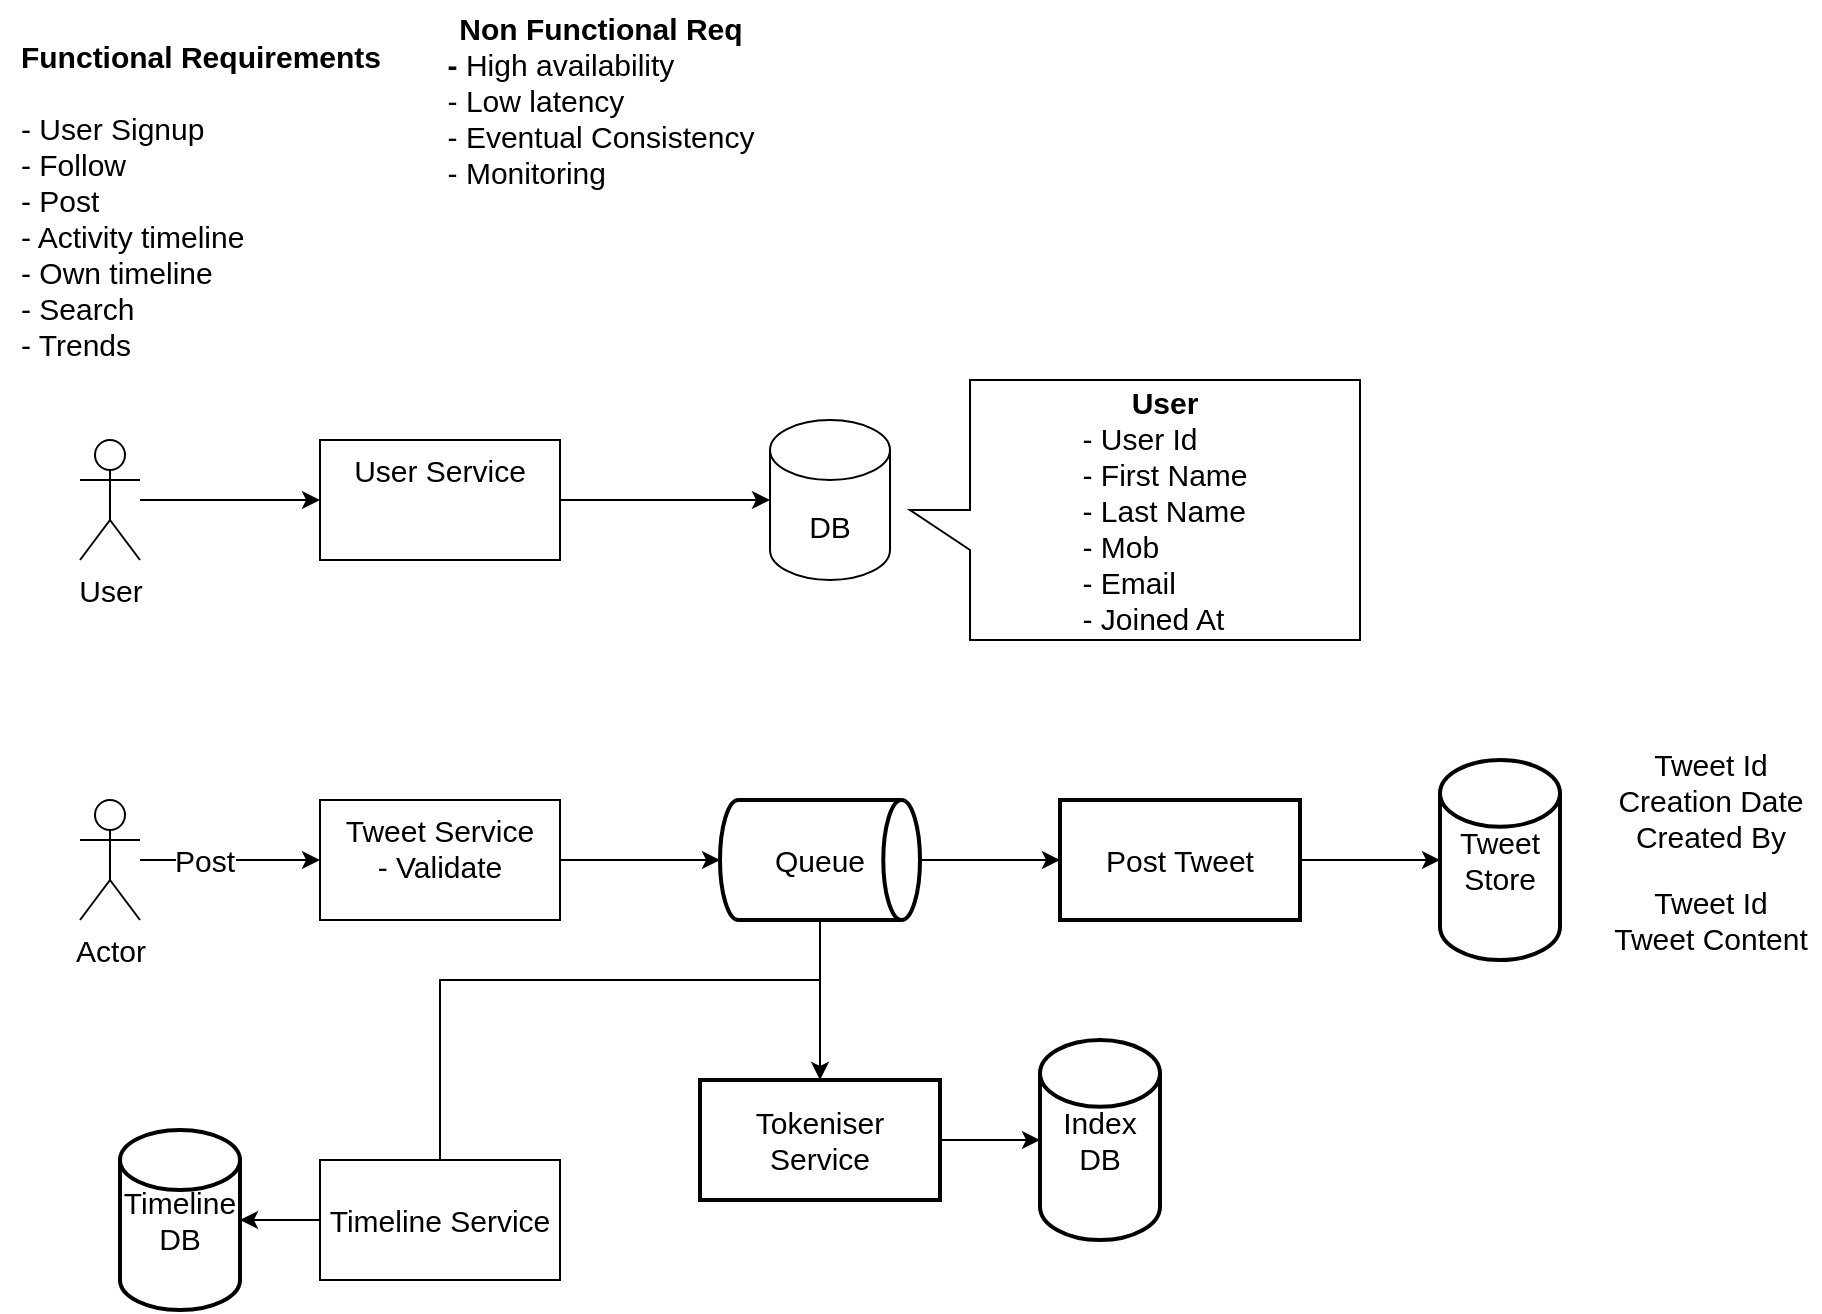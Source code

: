 <mxfile version="20.0.4" type="github" pages="2">
  <diagram id="yWfkEN6stDbMMAQWu_4j" name="Page-1">
    <mxGraphModel dx="2148" dy="1864" grid="1" gridSize="10" guides="1" tooltips="1" connect="1" arrows="1" fold="1" page="1" pageScale="1" pageWidth="850" pageHeight="1100" math="0" shadow="0">
      <root>
        <mxCell id="0" />
        <mxCell id="1" parent="0" />
        <mxCell id="8NphUOH1nOsl3VNIefFu-1" value="&lt;font style=&quot;font-size: 15px;&quot;&gt;&lt;b&gt;Functional Requirements&lt;br&gt;&lt;/b&gt;&lt;br&gt;&lt;div style=&quot;text-align: left;&quot;&gt;&lt;span style=&quot;background-color: initial;&quot;&gt;- User Signup&lt;/span&gt;&lt;/div&gt;&lt;div style=&quot;text-align: left;&quot;&gt;&lt;span style=&quot;background-color: initial;&quot;&gt;- Follow&lt;/span&gt;&lt;/div&gt;&lt;div style=&quot;text-align: left;&quot;&gt;&lt;span style=&quot;background-color: initial;&quot;&gt;- Post&lt;/span&gt;&lt;/div&gt;&lt;div style=&quot;text-align: left;&quot;&gt;&lt;span style=&quot;background-color: initial;&quot;&gt;- Activity timeline&lt;/span&gt;&lt;/div&gt;&lt;div style=&quot;text-align: left;&quot;&gt;&lt;span style=&quot;background-color: initial;&quot;&gt;- Own timeline&lt;/span&gt;&lt;/div&gt;&lt;div style=&quot;text-align: left;&quot;&gt;&lt;span style=&quot;background-color: initial;&quot;&gt;- Search&lt;/span&gt;&lt;/div&gt;&lt;div style=&quot;text-align: left;&quot;&gt;&lt;span style=&quot;background-color: initial;&quot;&gt;- Trends&lt;/span&gt;&lt;/div&gt;&lt;/font&gt;" style="text;html=1;align=center;verticalAlign=middle;resizable=0;points=[];autosize=1;strokeColor=none;fillColor=none;" parent="1" vertex="1">
          <mxGeometry x="-30" y="-5" width="200" height="130" as="geometry" />
        </mxCell>
        <mxCell id="8NphUOH1nOsl3VNIefFu-2" value="&lt;b&gt;Non Functional Req&lt;/b&gt;&lt;br&gt;&lt;div style=&quot;text-align: left;&quot;&gt;&lt;b style=&quot;font-weight: bold; background-color: initial;&quot;&gt;- &lt;/b&gt;&lt;span style=&quot;background-color: initial;&quot;&gt;High availability&lt;/span&gt;&lt;/div&gt;&lt;div style=&quot;text-align: left;&quot;&gt;&lt;span style=&quot;background-color: initial;&quot;&gt;- Low latency&lt;/span&gt;&lt;/div&gt;&lt;div style=&quot;text-align: left;&quot;&gt;&lt;span style=&quot;background-color: initial;&quot;&gt;- Eventual Consistency&lt;/span&gt;&lt;/div&gt;&lt;div style=&quot;text-align: left;&quot;&gt;&lt;span style=&quot;background-color: initial;&quot;&gt;- Monitoring&lt;/span&gt;&lt;/div&gt;" style="text;html=1;align=center;verticalAlign=middle;resizable=0;points=[];autosize=1;strokeColor=none;fillColor=none;fontSize=15;" parent="1" vertex="1">
          <mxGeometry x="185" y="-40" width="170" height="100" as="geometry" />
        </mxCell>
        <mxCell id="8NphUOH1nOsl3VNIefFu-5" value="" style="edgeStyle=orthogonalEdgeStyle;rounded=0;orthogonalLoop=1;jettySize=auto;html=1;fontSize=15;" parent="1" source="8NphUOH1nOsl3VNIefFu-3" target="8NphUOH1nOsl3VNIefFu-4" edge="1">
          <mxGeometry relative="1" as="geometry" />
        </mxCell>
        <mxCell id="8NphUOH1nOsl3VNIefFu-3" value="User" style="shape=umlActor;verticalLabelPosition=bottom;verticalAlign=top;html=1;outlineConnect=0;fontSize=15;" parent="1" vertex="1">
          <mxGeometry x="10" y="180" width="30" height="60" as="geometry" />
        </mxCell>
        <mxCell id="8NphUOH1nOsl3VNIefFu-7" value="" style="edgeStyle=orthogonalEdgeStyle;rounded=0;orthogonalLoop=1;jettySize=auto;html=1;fontSize=15;" parent="1" source="8NphUOH1nOsl3VNIefFu-4" target="8NphUOH1nOsl3VNIefFu-6" edge="1">
          <mxGeometry relative="1" as="geometry" />
        </mxCell>
        <mxCell id="8NphUOH1nOsl3VNIefFu-4" value="User Service" style="whiteSpace=wrap;html=1;fontSize=15;verticalAlign=top;" parent="1" vertex="1">
          <mxGeometry x="130" y="180" width="120" height="60" as="geometry" />
        </mxCell>
        <mxCell id="8NphUOH1nOsl3VNIefFu-6" value="DB" style="shape=cylinder3;whiteSpace=wrap;html=1;boundedLbl=1;backgroundOutline=1;size=15;fontSize=15;" parent="1" vertex="1">
          <mxGeometry x="355" y="170" width="60" height="80" as="geometry" />
        </mxCell>
        <mxCell id="8NphUOH1nOsl3VNIefFu-8" value="&lt;b&gt;User&lt;/b&gt;&lt;br&gt;&lt;div style=&quot;text-align: left;&quot;&gt;&lt;span style=&quot;background-color: initial;&quot;&gt;- User Id&lt;/span&gt;&lt;/div&gt;&lt;div style=&quot;text-align: left;&quot;&gt;&lt;span style=&quot;background-color: initial;&quot;&gt;- First Name&lt;/span&gt;&lt;/div&gt;&lt;div style=&quot;text-align: left;&quot;&gt;&lt;span style=&quot;background-color: initial;&quot;&gt;- Last Name&lt;/span&gt;&lt;/div&gt;&lt;div style=&quot;text-align: left;&quot;&gt;&lt;span style=&quot;background-color: initial;&quot;&gt;- Mob&lt;/span&gt;&lt;/div&gt;&lt;div style=&quot;text-align: left;&quot;&gt;&lt;span style=&quot;background-color: initial;&quot;&gt;- Email&lt;/span&gt;&lt;/div&gt;&lt;div style=&quot;text-align: left;&quot;&gt;&lt;span style=&quot;background-color: initial;&quot;&gt;- Joined At&lt;/span&gt;&lt;/div&gt;" style="shape=callout;whiteSpace=wrap;html=1;perimeter=calloutPerimeter;fontSize=15;direction=south;" parent="1" vertex="1">
          <mxGeometry x="425" y="150" width="225" height="130" as="geometry" />
        </mxCell>
        <mxCell id="8NphUOH1nOsl3VNIefFu-11" value="" style="edgeStyle=orthogonalEdgeStyle;rounded=0;orthogonalLoop=1;jettySize=auto;html=1;fontSize=15;" parent="1" source="8NphUOH1nOsl3VNIefFu-9" target="8NphUOH1nOsl3VNIefFu-10" edge="1">
          <mxGeometry relative="1" as="geometry" />
        </mxCell>
        <mxCell id="8NphUOH1nOsl3VNIefFu-18" value="Post" style="edgeLabel;html=1;align=center;verticalAlign=middle;resizable=0;points=[];fontSize=15;" parent="8NphUOH1nOsl3VNIefFu-11" vertex="1" connectable="0">
          <mxGeometry x="-0.289" relative="1" as="geometry">
            <mxPoint as="offset" />
          </mxGeometry>
        </mxCell>
        <mxCell id="8NphUOH1nOsl3VNIefFu-9" value="Actor" style="shape=umlActor;verticalLabelPosition=bottom;verticalAlign=top;html=1;outlineConnect=0;fontSize=15;" parent="1" vertex="1">
          <mxGeometry x="10" y="360" width="30" height="60" as="geometry" />
        </mxCell>
        <mxCell id="8NphUOH1nOsl3VNIefFu-13" value="" style="edgeStyle=orthogonalEdgeStyle;rounded=0;orthogonalLoop=1;jettySize=auto;html=1;fontSize=15;" parent="1" source="8NphUOH1nOsl3VNIefFu-10" edge="1">
          <mxGeometry relative="1" as="geometry">
            <mxPoint x="330" y="390" as="targetPoint" />
          </mxGeometry>
        </mxCell>
        <mxCell id="8NphUOH1nOsl3VNIefFu-10" value="Tweet Service&lt;br&gt;- Validate" style="whiteSpace=wrap;html=1;fontSize=15;verticalAlign=top;" parent="1" vertex="1">
          <mxGeometry x="130" y="360" width="120" height="60" as="geometry" />
        </mxCell>
        <mxCell id="8NphUOH1nOsl3VNIefFu-17" value="" style="edgeStyle=orthogonalEdgeStyle;rounded=0;orthogonalLoop=1;jettySize=auto;html=1;fontSize=15;" parent="1" source="8NphUOH1nOsl3VNIefFu-15" target="8NphUOH1nOsl3VNIefFu-16" edge="1">
          <mxGeometry relative="1" as="geometry" />
        </mxCell>
        <mxCell id="8NphUOH1nOsl3VNIefFu-22" value="" style="edgeStyle=orthogonalEdgeStyle;rounded=0;orthogonalLoop=1;jettySize=auto;html=1;fontSize=15;" parent="1" source="8NphUOH1nOsl3VNIefFu-15" target="8NphUOH1nOsl3VNIefFu-21" edge="1">
          <mxGeometry relative="1" as="geometry" />
        </mxCell>
        <mxCell id="8NphUOH1nOsl3VNIefFu-25" style="edgeStyle=orthogonalEdgeStyle;rounded=0;orthogonalLoop=1;jettySize=auto;html=1;fontSize=15;" parent="1" source="8NphUOH1nOsl3VNIefFu-15" edge="1">
          <mxGeometry relative="1" as="geometry">
            <mxPoint x="190" y="550" as="targetPoint" />
            <Array as="points">
              <mxPoint x="380" y="450" />
              <mxPoint x="190" y="450" />
            </Array>
          </mxGeometry>
        </mxCell>
        <mxCell id="8NphUOH1nOsl3VNIefFu-15" value="Queue" style="strokeWidth=2;html=1;shape=mxgraph.flowchart.direct_data;whiteSpace=wrap;fontSize=15;" parent="1" vertex="1">
          <mxGeometry x="330" y="360" width="100" height="60" as="geometry" />
        </mxCell>
        <mxCell id="8NphUOH1nOsl3VNIefFu-20" value="" style="edgeStyle=orthogonalEdgeStyle;rounded=0;orthogonalLoop=1;jettySize=auto;html=1;fontSize=15;" parent="1" source="8NphUOH1nOsl3VNIefFu-16" target="8NphUOH1nOsl3VNIefFu-19" edge="1">
          <mxGeometry relative="1" as="geometry" />
        </mxCell>
        <mxCell id="8NphUOH1nOsl3VNIefFu-16" value="Post Tweet" style="whiteSpace=wrap;html=1;fontSize=15;strokeWidth=2;" parent="1" vertex="1">
          <mxGeometry x="500" y="360" width="120" height="60" as="geometry" />
        </mxCell>
        <mxCell id="8NphUOH1nOsl3VNIefFu-19" value="Tweet Store" style="strokeWidth=2;html=1;shape=mxgraph.flowchart.database;whiteSpace=wrap;fontSize=15;" parent="1" vertex="1">
          <mxGeometry x="690" y="340" width="60" height="100" as="geometry" />
        </mxCell>
        <mxCell id="8NphUOH1nOsl3VNIefFu-24" value="" style="edgeStyle=orthogonalEdgeStyle;rounded=0;orthogonalLoop=1;jettySize=auto;html=1;fontSize=15;" parent="1" source="8NphUOH1nOsl3VNIefFu-21" target="8NphUOH1nOsl3VNIefFu-23" edge="1">
          <mxGeometry relative="1" as="geometry" />
        </mxCell>
        <mxCell id="8NphUOH1nOsl3VNIefFu-21" value="Tokeniser Service" style="whiteSpace=wrap;html=1;fontSize=15;strokeWidth=2;" parent="1" vertex="1">
          <mxGeometry x="320" y="500" width="120" height="60" as="geometry" />
        </mxCell>
        <mxCell id="8NphUOH1nOsl3VNIefFu-23" value="Index DB" style="strokeWidth=2;html=1;shape=mxgraph.flowchart.database;whiteSpace=wrap;fontSize=15;" parent="1" vertex="1">
          <mxGeometry x="490" y="480" width="60" height="100" as="geometry" />
        </mxCell>
        <mxCell id="8NphUOH1nOsl3VNIefFu-28" value="" style="edgeStyle=orthogonalEdgeStyle;rounded=0;orthogonalLoop=1;jettySize=auto;html=1;fontSize=15;" parent="1" source="8NphUOH1nOsl3VNIefFu-26" target="8NphUOH1nOsl3VNIefFu-27" edge="1">
          <mxGeometry relative="1" as="geometry" />
        </mxCell>
        <mxCell id="8NphUOH1nOsl3VNIefFu-26" value="Timeline Service" style="whiteSpace=wrap;html=1;fontSize=15;" parent="1" vertex="1">
          <mxGeometry x="130" y="540" width="120" height="60" as="geometry" />
        </mxCell>
        <mxCell id="8NphUOH1nOsl3VNIefFu-27" value="Timeline DB" style="strokeWidth=2;html=1;shape=mxgraph.flowchart.database;whiteSpace=wrap;fontSize=15;" parent="1" vertex="1">
          <mxGeometry x="30" y="525" width="60" height="90" as="geometry" />
        </mxCell>
        <mxCell id="8NphUOH1nOsl3VNIefFu-29" value="Tweet Id&lt;br&gt;Creation Date&lt;br&gt;Created By" style="text;html=1;align=center;verticalAlign=middle;resizable=0;points=[];autosize=1;strokeColor=none;fillColor=none;fontSize=15;" parent="1" vertex="1">
          <mxGeometry x="770" y="330" width="110" height="60" as="geometry" />
        </mxCell>
        <mxCell id="8NphUOH1nOsl3VNIefFu-30" value="Tweet Id&lt;br&gt;Tweet Content" style="text;html=1;align=center;verticalAlign=middle;resizable=0;points=[];autosize=1;strokeColor=none;fillColor=none;fontSize=15;" parent="1" vertex="1">
          <mxGeometry x="770" y="400" width="110" height="40" as="geometry" />
        </mxCell>
      </root>
    </mxGraphModel>
  </diagram>
  <diagram id="SupA1GSxmrdUloK7GgUn" name="Twitter">
    <mxGraphModel dx="1298" dy="764" grid="1" gridSize="10" guides="1" tooltips="1" connect="1" arrows="1" fold="1" page="1" pageScale="1" pageWidth="850" pageHeight="1100" math="0" shadow="0">
      <root>
        <mxCell id="0" />
        <mxCell id="1" parent="0" />
        <mxCell id="rAkRA9WJjYrgo6uiygBs-2" value="&lt;h1&gt;&lt;font style=&quot;font-size: 24px;&quot;&gt;NFR&lt;/font&gt;&lt;/h1&gt;&lt;p&gt;- High availability&lt;/p&gt;&lt;p&gt;- Read Heavy system&lt;/p&gt;&lt;p&gt;- Fast loading&lt;/p&gt;" style="text;html=1;strokeColor=#666666;fillColor=#f5f5f5;spacing=5;spacingTop=-20;whiteSpace=wrap;overflow=hidden;rounded=0;fontSize=18;fontColor=#333333;" vertex="1" parent="1">
          <mxGeometry x="330" y="30" width="200" height="220" as="geometry" />
        </mxCell>
        <mxCell id="rAkRA9WJjYrgo6uiygBs-1" value="&lt;h1&gt;FR&lt;/h1&gt;&lt;p&gt;&lt;font style=&quot;font-size: 18px;&quot;&gt;- Post a tweet&lt;/font&gt;&lt;/p&gt;&lt;p&gt;&lt;font style=&quot;font-size: 18px;&quot;&gt;- Follow others&lt;/font&gt;&lt;/p&gt;&lt;p&gt;&lt;font style=&quot;font-size: 18px;&quot;&gt;- User timeline&lt;/font&gt;&lt;/p&gt;&lt;p&gt;&lt;font style=&quot;font-size: 18px;&quot;&gt;- Home Timeline&lt;/font&gt;&lt;/p&gt;&lt;p&gt;&lt;font style=&quot;font-size: 18px;&quot;&gt;- Search&lt;/font&gt;&lt;/p&gt;&lt;p&gt;&lt;font style=&quot;font-size: 18px;&quot;&gt;- Trends&lt;/font&gt;&lt;/p&gt;" style="text;html=1;spacing=5;spacingTop=-20;whiteSpace=wrap;overflow=hidden;rounded=0;fillColor=#f5f5f5;fontColor=#333333;strokeColor=#666666;" vertex="1" parent="1">
          <mxGeometry x="50" y="30" width="250" height="260" as="geometry" />
        </mxCell>
        <mxCell id="rAkRA9WJjYrgo6uiygBs-5" value="" style="edgeStyle=orthogonalEdgeStyle;rounded=0;orthogonalLoop=1;jettySize=auto;html=1;fontSize=18;" edge="1" parent="1" source="rAkRA9WJjYrgo6uiygBs-3" target="rAkRA9WJjYrgo6uiygBs-4">
          <mxGeometry relative="1" as="geometry" />
        </mxCell>
        <mxCell id="rAkRA9WJjYrgo6uiygBs-3" value="&lt;font style=&quot;font-size: 18px;&quot;&gt;User Onboarding&lt;/font&gt;" style="rounded=1;whiteSpace=wrap;html=1;fontSize=24;fillColor=none;" vertex="1" parent="1">
          <mxGeometry x="40" y="360" width="120" height="60" as="geometry" />
        </mxCell>
        <mxCell id="rAkRA9WJjYrgo6uiygBs-8" value="" style="edgeStyle=orthogonalEdgeStyle;rounded=0;orthogonalLoop=1;jettySize=auto;html=1;fontSize=18;" edge="1" parent="1" source="rAkRA9WJjYrgo6uiygBs-4" target="rAkRA9WJjYrgo6uiygBs-7">
          <mxGeometry relative="1" as="geometry" />
        </mxCell>
        <mxCell id="rAkRA9WJjYrgo6uiygBs-4" value="&lt;font style=&quot;font-size: 18px;&quot;&gt;LB&lt;/font&gt;" style="whiteSpace=wrap;html=1;fontSize=24;fillColor=none;rounded=1;" vertex="1" parent="1">
          <mxGeometry x="220" y="360" width="30" height="60" as="geometry" />
        </mxCell>
        <mxCell id="rAkRA9WJjYrgo6uiygBs-10" value="" style="edgeStyle=orthogonalEdgeStyle;rounded=0;orthogonalLoop=1;jettySize=auto;html=1;fontSize=18;" edge="1" parent="1" source="rAkRA9WJjYrgo6uiygBs-7" target="rAkRA9WJjYrgo6uiygBs-9">
          <mxGeometry relative="1" as="geometry" />
        </mxCell>
        <mxCell id="rAkRA9WJjYrgo6uiygBs-14" style="edgeStyle=orthogonalEdgeStyle;rounded=0;orthogonalLoop=1;jettySize=auto;html=1;fontSize=18;" edge="1" parent="1" source="rAkRA9WJjYrgo6uiygBs-7" target="rAkRA9WJjYrgo6uiygBs-13">
          <mxGeometry relative="1" as="geometry" />
        </mxCell>
        <mxCell id="rAkRA9WJjYrgo6uiygBs-7" value="&lt;font style=&quot;font-size: 18px;&quot;&gt;User service&lt;/font&gt;" style="whiteSpace=wrap;html=1;fontSize=24;fillColor=none;rounded=1;" vertex="1" parent="1">
          <mxGeometry x="285" y="360" width="120" height="60" as="geometry" />
        </mxCell>
        <mxCell id="rAkRA9WJjYrgo6uiygBs-9" value="DB" style="shape=cylinder3;whiteSpace=wrap;html=1;boundedLbl=1;backgroundOutline=1;size=15;fontSize=18;fillColor=none;" vertex="1" parent="1">
          <mxGeometry x="520" y="300" width="60" height="80" as="geometry" />
        </mxCell>
        <mxCell id="rAkRA9WJjYrgo6uiygBs-11" value="Sharded MySQL or mongo" style="text;html=1;align=center;verticalAlign=middle;resizable=0;points=[];autosize=1;strokeColor=none;fillColor=none;fontSize=18;" vertex="1" parent="1">
          <mxGeometry x="590" y="330" width="240" height="40" as="geometry" />
        </mxCell>
        <mxCell id="rAkRA9WJjYrgo6uiygBs-13" value="Cache" style="shape=cylinder3;whiteSpace=wrap;html=1;boundedLbl=1;backgroundOutline=1;size=15;fontSize=18;fillColor=none;" vertex="1" parent="1">
          <mxGeometry x="520" y="420" width="60" height="80" as="geometry" />
        </mxCell>
        <mxCell id="rAkRA9WJjYrgo6uiygBs-17" value="" style="edgeStyle=orthogonalEdgeStyle;rounded=0;orthogonalLoop=1;jettySize=auto;html=1;fontSize=18;" edge="1" parent="1" source="rAkRA9WJjYrgo6uiygBs-15" target="rAkRA9WJjYrgo6uiygBs-16">
          <mxGeometry relative="1" as="geometry" />
        </mxCell>
        <mxCell id="rAkRA9WJjYrgo6uiygBs-15" value="User follow" style="rounded=1;whiteSpace=wrap;html=1;fontSize=18;fillColor=none;" vertex="1" parent="1">
          <mxGeometry x="40" y="560" width="120" height="60" as="geometry" />
        </mxCell>
        <mxCell id="rAkRA9WJjYrgo6uiygBs-19" value="" style="edgeStyle=orthogonalEdgeStyle;rounded=0;orthogonalLoop=1;jettySize=auto;html=1;fontSize=18;" edge="1" parent="1" source="rAkRA9WJjYrgo6uiygBs-16" target="rAkRA9WJjYrgo6uiygBs-18">
          <mxGeometry relative="1" as="geometry" />
        </mxCell>
        <mxCell id="rAkRA9WJjYrgo6uiygBs-16" value="&lt;font style=&quot;font-size: 18px;&quot;&gt;LB&lt;/font&gt;" style="whiteSpace=wrap;html=1;fontSize=24;fillColor=none;rounded=1;" vertex="1" parent="1">
          <mxGeometry x="220" y="560" width="30" height="60" as="geometry" />
        </mxCell>
        <mxCell id="rAkRA9WJjYrgo6uiygBs-21" value="" style="edgeStyle=orthogonalEdgeStyle;rounded=0;orthogonalLoop=1;jettySize=auto;html=1;fontSize=18;" edge="1" parent="1" source="rAkRA9WJjYrgo6uiygBs-18" target="rAkRA9WJjYrgo6uiygBs-20">
          <mxGeometry relative="1" as="geometry" />
        </mxCell>
        <mxCell id="tJ93AyjyxHUTEYS6ZVMy-2" value="" style="edgeStyle=orthogonalEdgeStyle;rounded=0;orthogonalLoop=1;jettySize=auto;html=1;fontSize=18;" edge="1" parent="1" source="rAkRA9WJjYrgo6uiygBs-18" target="tJ93AyjyxHUTEYS6ZVMy-1">
          <mxGeometry relative="1" as="geometry" />
        </mxCell>
        <mxCell id="rAkRA9WJjYrgo6uiygBs-18" value="&lt;span style=&quot;font-size: 18px;&quot;&gt;User graph service&lt;/span&gt;" style="whiteSpace=wrap;html=1;fontSize=24;fillColor=none;rounded=1;" vertex="1" parent="1">
          <mxGeometry x="286" y="560" width="120" height="60" as="geometry" />
        </mxCell>
        <mxCell id="rAkRA9WJjYrgo6uiygBs-20" value="DB" style="shape=cylinder3;whiteSpace=wrap;html=1;boundedLbl=1;backgroundOutline=1;size=15;fontSize=18;fillColor=none;" vertex="1" parent="1">
          <mxGeometry x="520" y="550" width="60" height="80" as="geometry" />
        </mxCell>
        <mxCell id="tJ93AyjyxHUTEYS6ZVMy-1" value="Kafka Q" style="strokeWidth=2;html=1;shape=mxgraph.flowchart.direct_data;whiteSpace=wrap;fontSize=18;fillColor=none;" vertex="1" parent="1">
          <mxGeometry x="283.5" y="680" width="125" height="60" as="geometry" />
        </mxCell>
        <mxCell id="tJ93AyjyxHUTEYS6ZVMy-5" value="" style="edgeStyle=orthogonalEdgeStyle;rounded=0;orthogonalLoop=1;jettySize=auto;html=1;fontSize=18;" edge="1" parent="1" source="tJ93AyjyxHUTEYS6ZVMy-3" target="tJ93AyjyxHUTEYS6ZVMy-4">
          <mxGeometry relative="1" as="geometry" />
        </mxCell>
        <mxCell id="tJ93AyjyxHUTEYS6ZVMy-3" value="Tweet Post" style="rounded=1;whiteSpace=wrap;html=1;fontSize=18;fillColor=none;" vertex="1" parent="1">
          <mxGeometry x="40" y="820" width="120" height="60" as="geometry" />
        </mxCell>
        <mxCell id="tJ93AyjyxHUTEYS6ZVMy-7" value="" style="edgeStyle=orthogonalEdgeStyle;rounded=0;orthogonalLoop=1;jettySize=auto;html=1;fontSize=18;" edge="1" parent="1" source="tJ93AyjyxHUTEYS6ZVMy-4" target="tJ93AyjyxHUTEYS6ZVMy-6">
          <mxGeometry relative="1" as="geometry" />
        </mxCell>
        <mxCell id="tJ93AyjyxHUTEYS6ZVMy-4" value="&lt;font style=&quot;font-size: 18px;&quot;&gt;LB&lt;/font&gt;" style="whiteSpace=wrap;html=1;fontSize=24;fillColor=none;rounded=1;" vertex="1" parent="1">
          <mxGeometry x="220" y="820" width="30" height="60" as="geometry" />
        </mxCell>
        <mxCell id="tJ93AyjyxHUTEYS6ZVMy-11" value="" style="edgeStyle=orthogonalEdgeStyle;rounded=0;orthogonalLoop=1;jettySize=auto;html=1;fontSize=16;" edge="1" parent="1" source="tJ93AyjyxHUTEYS6ZVMy-6" target="tJ93AyjyxHUTEYS6ZVMy-10">
          <mxGeometry relative="1" as="geometry" />
        </mxCell>
        <mxCell id="tJ93AyjyxHUTEYS6ZVMy-14" value="" style="edgeStyle=orthogonalEdgeStyle;rounded=0;orthogonalLoop=1;jettySize=auto;html=1;fontSize=16;" edge="1" parent="1" source="tJ93AyjyxHUTEYS6ZVMy-6" target="tJ93AyjyxHUTEYS6ZVMy-13">
          <mxGeometry relative="1" as="geometry" />
        </mxCell>
        <mxCell id="tJ93AyjyxHUTEYS6ZVMy-15" value="" style="edgeStyle=orthogonalEdgeStyle;rounded=0;orthogonalLoop=1;jettySize=auto;html=1;fontSize=18;" edge="1" parent="1" source="tJ93AyjyxHUTEYS6ZVMy-6" target="tJ93AyjyxHUTEYS6ZVMy-13">
          <mxGeometry relative="1" as="geometry" />
        </mxCell>
        <mxCell id="tJ93AyjyxHUTEYS6ZVMy-16" style="edgeStyle=orthogonalEdgeStyle;rounded=0;orthogonalLoop=1;jettySize=auto;html=1;fontSize=18;" edge="1" parent="1" source="tJ93AyjyxHUTEYS6ZVMy-6">
          <mxGeometry relative="1" as="geometry">
            <mxPoint x="400" y="920" as="targetPoint" />
          </mxGeometry>
        </mxCell>
        <mxCell id="tJ93AyjyxHUTEYS6ZVMy-18" style="edgeStyle=orthogonalEdgeStyle;rounded=0;orthogonalLoop=1;jettySize=auto;html=1;fontSize=18;" edge="1" parent="1" source="tJ93AyjyxHUTEYS6ZVMy-6">
          <mxGeometry relative="1" as="geometry">
            <mxPoint x="345" y="1030" as="targetPoint" />
          </mxGeometry>
        </mxCell>
        <mxCell id="tJ93AyjyxHUTEYS6ZVMy-6" value="&lt;font style=&quot;font-size: 16px;&quot;&gt;Tweet Ingestion Service&lt;/font&gt;" style="whiteSpace=wrap;html=1;fontSize=24;fillColor=none;rounded=1;" vertex="1" parent="1">
          <mxGeometry x="285" y="820" width="120" height="60" as="geometry" />
        </mxCell>
        <mxCell id="tJ93AyjyxHUTEYS6ZVMy-10" value="DB" style="shape=cylinder3;whiteSpace=wrap;html=1;boundedLbl=1;backgroundOutline=1;size=15;fontSize=18;fillColor=none;" vertex="1" parent="1">
          <mxGeometry x="520" y="810" width="60" height="80" as="geometry" />
        </mxCell>
        <mxCell id="tJ93AyjyxHUTEYS6ZVMy-12" value="Cassandra" style="text;html=1;align=center;verticalAlign=middle;resizable=0;points=[];autosize=1;strokeColor=none;fillColor=none;fontSize=16;" vertex="1" parent="1">
          <mxGeometry x="590" y="835" width="100" height="30" as="geometry" />
        </mxCell>
        <mxCell id="tJ93AyjyxHUTEYS6ZVMy-13" value="&lt;font style=&quot;font-size: 18px;&quot;&gt;Short URL&lt;/font&gt;" style="whiteSpace=wrap;html=1;fontSize=24;fillColor=none;rounded=1;" vertex="1" parent="1">
          <mxGeometry x="210" y="920" width="120" height="60" as="geometry" />
        </mxCell>
        <mxCell id="tJ93AyjyxHUTEYS6ZVMy-17" value="Asset Service" style="rounded=1;whiteSpace=wrap;html=1;fontSize=18;fillColor=none;" vertex="1" parent="1">
          <mxGeometry x="350" y="920" width="120" height="60" as="geometry" />
        </mxCell>
        <mxCell id="tJ93AyjyxHUTEYS6ZVMy-21" value="" style="edgeStyle=orthogonalEdgeStyle;rounded=0;orthogonalLoop=1;jettySize=auto;html=1;fontSize=18;" edge="1" parent="1" source="tJ93AyjyxHUTEYS6ZVMy-19" target="tJ93AyjyxHUTEYS6ZVMy-20">
          <mxGeometry relative="1" as="geometry" />
        </mxCell>
        <mxCell id="tJ93AyjyxHUTEYS6ZVMy-19" value="Kafka Q" style="strokeWidth=2;html=1;shape=mxgraph.flowchart.direct_data;whiteSpace=wrap;fontSize=18;fillColor=none;" vertex="1" parent="1">
          <mxGeometry x="286" y="1030" width="125" height="60" as="geometry" />
        </mxCell>
        <mxCell id="tJ93AyjyxHUTEYS6ZVMy-20" value="Tweet Tokeniser" style="whiteSpace=wrap;html=1;fontSize=18;fillColor=none;strokeWidth=2;" vertex="1" parent="1">
          <mxGeometry x="83.5" y="1030" width="120" height="60" as="geometry" />
        </mxCell>
      </root>
    </mxGraphModel>
  </diagram>
</mxfile>
